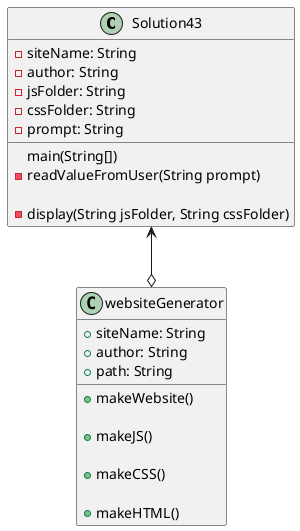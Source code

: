 @startuml
class Solution43 {
    main(String[])
    'attributes
    -siteName: String
    -author: String
    -jsFolder: String
    -cssFolder: String
    -prompt: String

    'Solution43 sol43 = new Solution43();
    'websiteGenerator newWebsite = new websiteGenerator();

    'prompt user for a site name
    'sol43.readValueFromUser(prompt) = siteName

    'prompt user for author
    'sol43.readValueFromUser(prompt) = author

    'prompt user if they want js folder
    'sol43.readValueFromUser(prompt) = jsFolder

    'prompt user if they want css folder
    'sol43.readValueFromUser(prompt) = cssFolder

    'newWebsite.makeWebsite = siteName
    'newWebsite.author = author
    'newWebsite.path = desired path to store folders

    'sol43.display(jsFolder, cssFolder)

    -readValueFromUser(String prompt)
    'prints the prompt
    'return the scanner input

    -display(String jsFolder, String cssFolder)
    'print the website directory
    'print the HTML directory
    'if jsFolder = 'y'
        'print the jsFolder directory
    'if cssFolder = 'y'
        'print the cssFolder directory
}

class websiteGenerator{
    'attributes
    +siteName: String
    +author: String
    +path: String

    +makeWebsite()
    'String directory = path + siteName
    'create a directory with the html file inside
    'returns the directory

    +makeJS()
    'String directory = path + siteName + "/js"
    'create a directory with the html file inside
    'returns the directory

    +makeCSS()
    'String directory = path + siteName + '/css'
    'create a directory with the html file inside
    'returns the directory

    +makeHTML()
    'String directory = path + siteName
    'String HTML = some code to put for HTML
    'create a directory with the html file inside
    'returns the directory or it returns an exception error message
}

Solution43 <--o websiteGenerator
@enduml